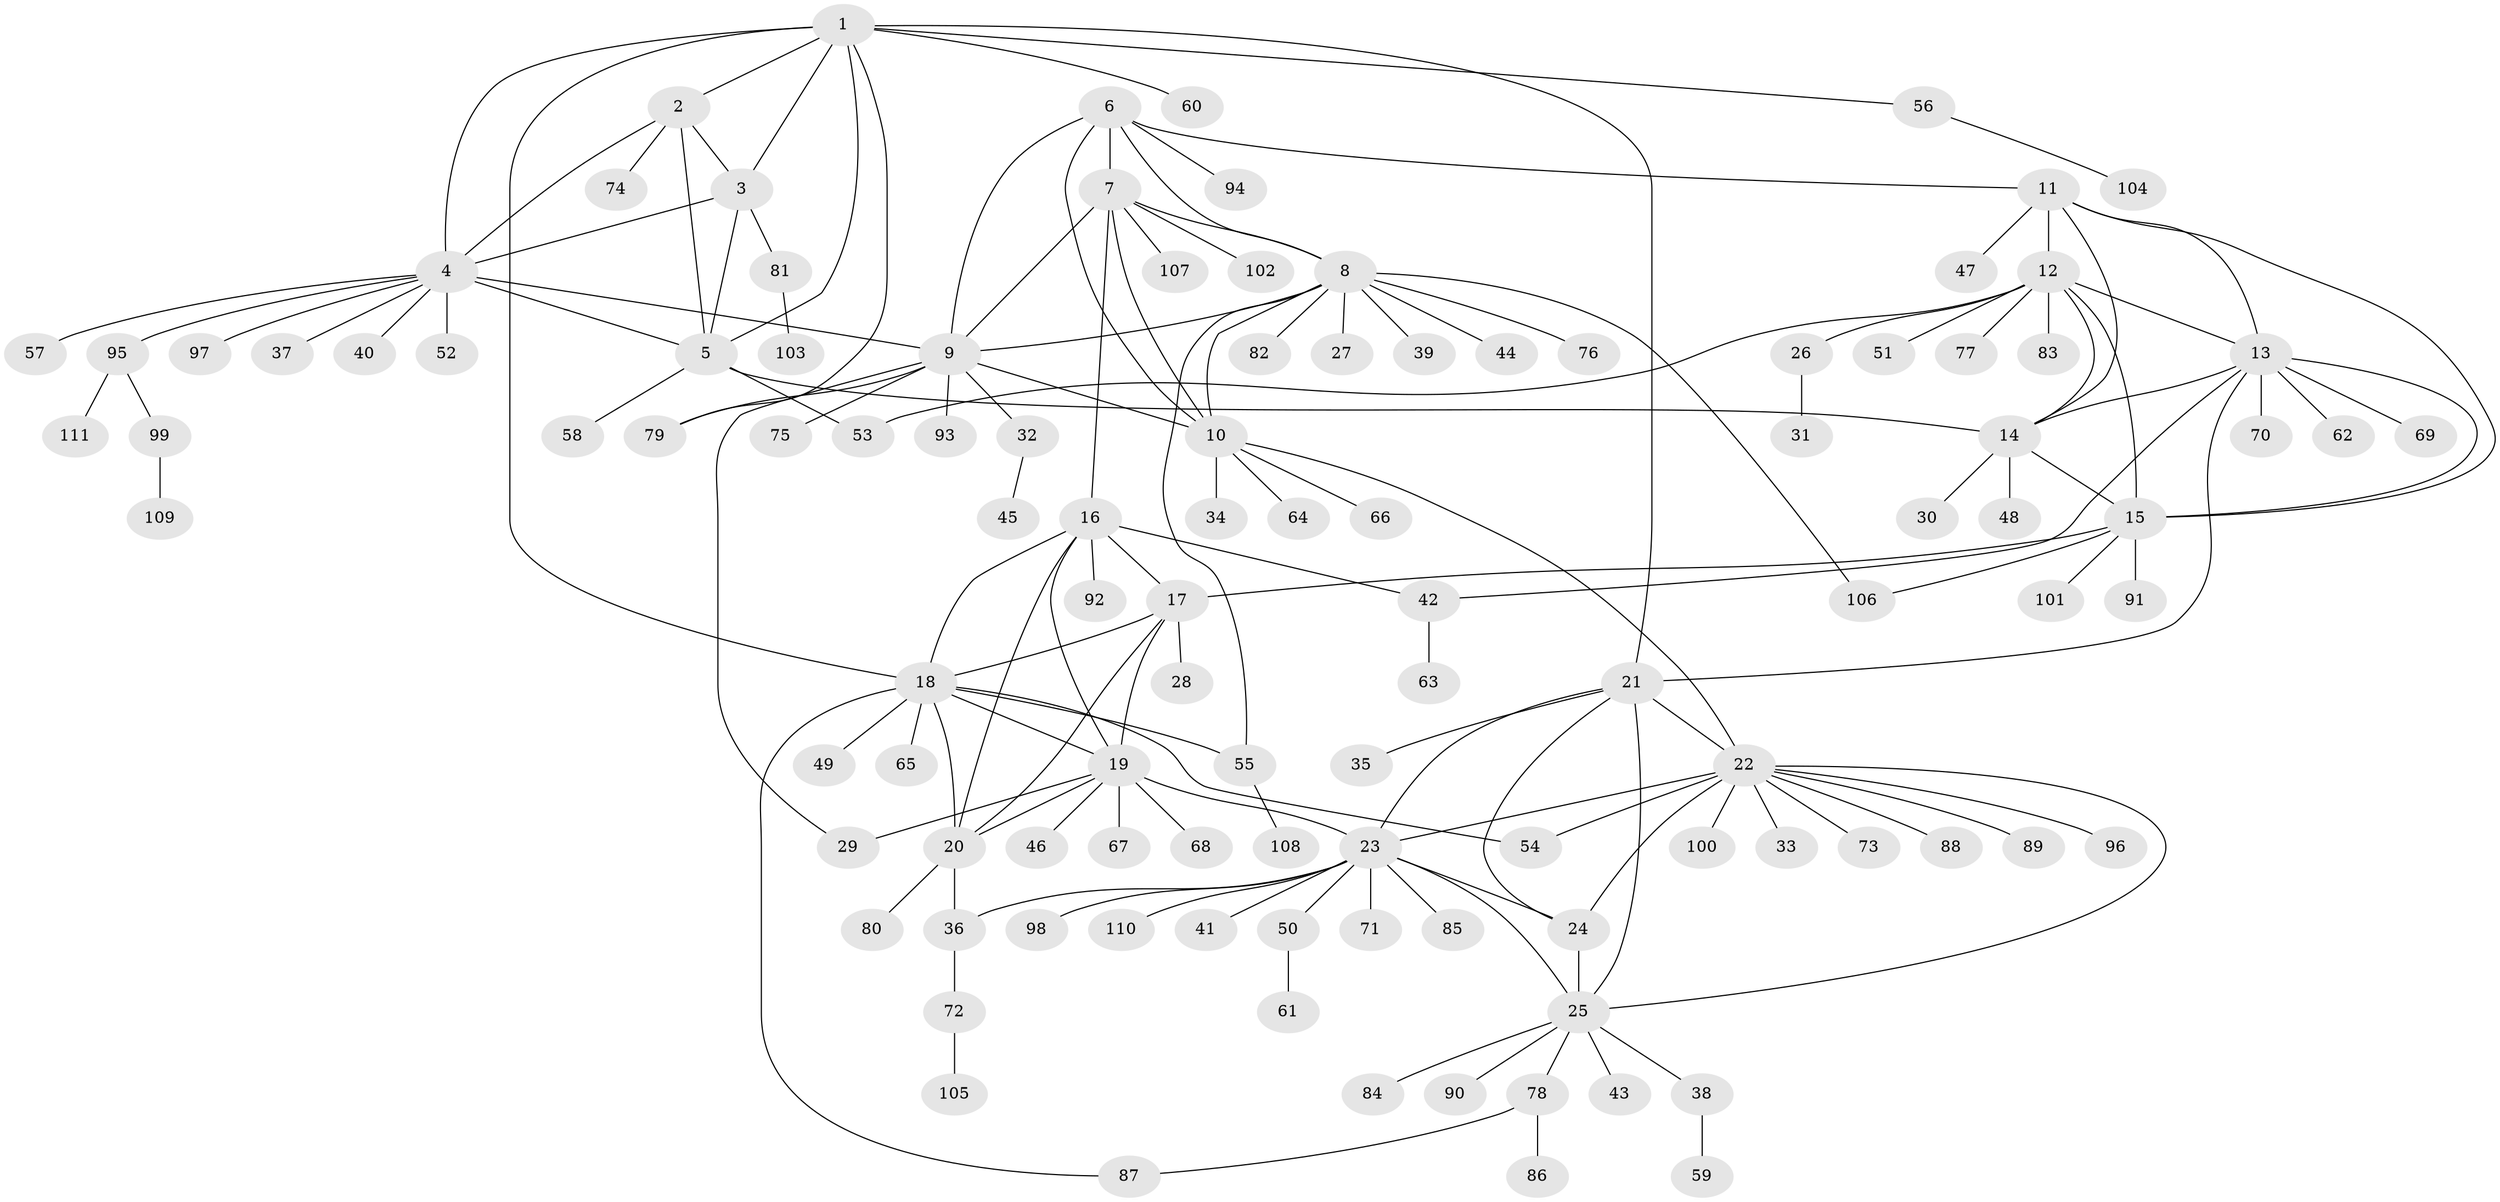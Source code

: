 // Generated by graph-tools (version 1.1) at 2025/11/02/27/25 16:11:31]
// undirected, 111 vertices, 155 edges
graph export_dot {
graph [start="1"]
  node [color=gray90,style=filled];
  1;
  2;
  3;
  4;
  5;
  6;
  7;
  8;
  9;
  10;
  11;
  12;
  13;
  14;
  15;
  16;
  17;
  18;
  19;
  20;
  21;
  22;
  23;
  24;
  25;
  26;
  27;
  28;
  29;
  30;
  31;
  32;
  33;
  34;
  35;
  36;
  37;
  38;
  39;
  40;
  41;
  42;
  43;
  44;
  45;
  46;
  47;
  48;
  49;
  50;
  51;
  52;
  53;
  54;
  55;
  56;
  57;
  58;
  59;
  60;
  61;
  62;
  63;
  64;
  65;
  66;
  67;
  68;
  69;
  70;
  71;
  72;
  73;
  74;
  75;
  76;
  77;
  78;
  79;
  80;
  81;
  82;
  83;
  84;
  85;
  86;
  87;
  88;
  89;
  90;
  91;
  92;
  93;
  94;
  95;
  96;
  97;
  98;
  99;
  100;
  101;
  102;
  103;
  104;
  105;
  106;
  107;
  108;
  109;
  110;
  111;
  1 -- 2;
  1 -- 3;
  1 -- 4;
  1 -- 5;
  1 -- 18;
  1 -- 21;
  1 -- 56;
  1 -- 60;
  1 -- 79;
  2 -- 3;
  2 -- 4;
  2 -- 5;
  2 -- 74;
  3 -- 4;
  3 -- 5;
  3 -- 81;
  4 -- 5;
  4 -- 9;
  4 -- 37;
  4 -- 40;
  4 -- 52;
  4 -- 57;
  4 -- 95;
  4 -- 97;
  5 -- 14;
  5 -- 53;
  5 -- 58;
  6 -- 7;
  6 -- 8;
  6 -- 9;
  6 -- 10;
  6 -- 11;
  6 -- 94;
  7 -- 8;
  7 -- 9;
  7 -- 10;
  7 -- 16;
  7 -- 102;
  7 -- 107;
  8 -- 9;
  8 -- 10;
  8 -- 27;
  8 -- 39;
  8 -- 44;
  8 -- 55;
  8 -- 76;
  8 -- 82;
  8 -- 106;
  9 -- 10;
  9 -- 29;
  9 -- 32;
  9 -- 75;
  9 -- 79;
  9 -- 93;
  10 -- 22;
  10 -- 34;
  10 -- 64;
  10 -- 66;
  11 -- 12;
  11 -- 13;
  11 -- 14;
  11 -- 15;
  11 -- 47;
  12 -- 13;
  12 -- 14;
  12 -- 15;
  12 -- 26;
  12 -- 51;
  12 -- 53;
  12 -- 77;
  12 -- 83;
  13 -- 14;
  13 -- 15;
  13 -- 21;
  13 -- 42;
  13 -- 62;
  13 -- 69;
  13 -- 70;
  14 -- 15;
  14 -- 30;
  14 -- 48;
  15 -- 17;
  15 -- 91;
  15 -- 101;
  15 -- 106;
  16 -- 17;
  16 -- 18;
  16 -- 19;
  16 -- 20;
  16 -- 42;
  16 -- 92;
  17 -- 18;
  17 -- 19;
  17 -- 20;
  17 -- 28;
  18 -- 19;
  18 -- 20;
  18 -- 49;
  18 -- 54;
  18 -- 55;
  18 -- 65;
  18 -- 87;
  19 -- 20;
  19 -- 23;
  19 -- 29;
  19 -- 46;
  19 -- 67;
  19 -- 68;
  20 -- 36;
  20 -- 80;
  21 -- 22;
  21 -- 23;
  21 -- 24;
  21 -- 25;
  21 -- 35;
  22 -- 23;
  22 -- 24;
  22 -- 25;
  22 -- 33;
  22 -- 54;
  22 -- 73;
  22 -- 88;
  22 -- 89;
  22 -- 96;
  22 -- 100;
  23 -- 24;
  23 -- 25;
  23 -- 36;
  23 -- 41;
  23 -- 50;
  23 -- 71;
  23 -- 85;
  23 -- 98;
  23 -- 110;
  24 -- 25;
  25 -- 38;
  25 -- 43;
  25 -- 78;
  25 -- 84;
  25 -- 90;
  26 -- 31;
  32 -- 45;
  36 -- 72;
  38 -- 59;
  42 -- 63;
  50 -- 61;
  55 -- 108;
  56 -- 104;
  72 -- 105;
  78 -- 86;
  78 -- 87;
  81 -- 103;
  95 -- 99;
  95 -- 111;
  99 -- 109;
}
